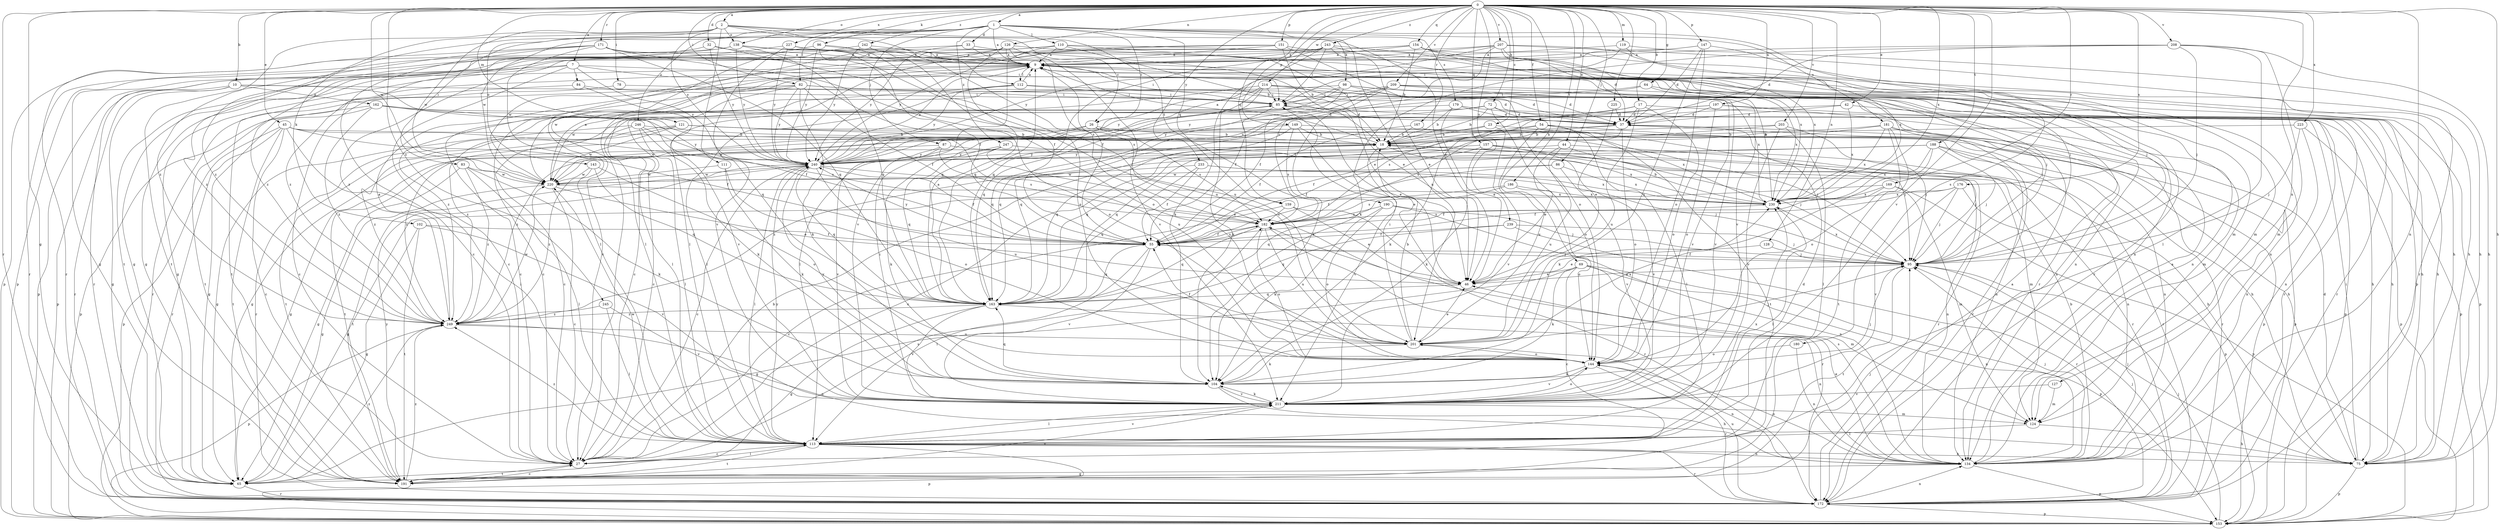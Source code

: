 strict digraph  {
0;
1;
2;
7;
9;
10;
17;
18;
23;
26;
27;
32;
33;
37;
42;
44;
45;
46;
54;
55;
64;
65;
69;
72;
75;
78;
82;
83;
84;
85;
86;
87;
95;
96;
98;
102;
104;
110;
111;
112;
113;
119;
121;
124;
126;
127;
128;
134;
138;
143;
144;
147;
149;
151;
153;
154;
157;
159;
162;
163;
167;
169;
171;
172;
176;
179;
180;
181;
182;
186;
188;
190;
191;
197;
201;
203;
207;
208;
209;
211;
214;
220;
223;
225;
227;
230;
233;
239;
240;
242;
243;
245;
246;
247;
249;
0 -> 1  [label=a];
0 -> 2  [label=a];
0 -> 7  [label=a];
0 -> 10  [label=b];
0 -> 17  [label=b];
0 -> 23  [label=c];
0 -> 32  [label=d];
0 -> 42  [label=e];
0 -> 44  [label=e];
0 -> 45  [label=e];
0 -> 54  [label=f];
0 -> 64  [label=g];
0 -> 65  [label=g];
0 -> 69  [label=h];
0 -> 72  [label=h];
0 -> 75  [label=h];
0 -> 78  [label=i];
0 -> 82  [label=i];
0 -> 86  [label=j];
0 -> 96  [label=k];
0 -> 119  [label=m];
0 -> 121  [label=m];
0 -> 126  [label=n];
0 -> 127  [label=n];
0 -> 128  [label=n];
0 -> 134  [label=n];
0 -> 138  [label=o];
0 -> 147  [label=p];
0 -> 149  [label=p];
0 -> 151  [label=p];
0 -> 154  [label=q];
0 -> 157  [label=q];
0 -> 159  [label=q];
0 -> 167  [label=r];
0 -> 169  [label=r];
0 -> 171  [label=r];
0 -> 172  [label=r];
0 -> 176  [label=s];
0 -> 186  [label=t];
0 -> 188  [label=t];
0 -> 197  [label=u];
0 -> 203  [label=v];
0 -> 207  [label=v];
0 -> 208  [label=v];
0 -> 209  [label=v];
0 -> 211  [label=v];
0 -> 214  [label=w];
0 -> 220  [label=w];
0 -> 223  [label=x];
0 -> 225  [label=x];
0 -> 227  [label=x];
0 -> 230  [label=x];
0 -> 233  [label=y];
0 -> 239  [label=y];
0 -> 242  [label=z];
0 -> 243  [label=z];
0 -> 245  [label=z];
1 -> 9  [label=a];
1 -> 26  [label=c];
1 -> 33  [label=d];
1 -> 82  [label=i];
1 -> 83  [label=i];
1 -> 87  [label=j];
1 -> 98  [label=k];
1 -> 102  [label=k];
1 -> 110  [label=l];
1 -> 159  [label=q];
1 -> 179  [label=s];
1 -> 180  [label=s];
1 -> 181  [label=s];
1 -> 201  [label=u];
1 -> 220  [label=w];
1 -> 246  [label=z];
1 -> 247  [label=z];
1 -> 249  [label=z];
2 -> 26  [label=c];
2 -> 46  [label=e];
2 -> 111  [label=l];
2 -> 112  [label=l];
2 -> 138  [label=o];
2 -> 143  [label=o];
2 -> 190  [label=t];
2 -> 220  [label=w];
2 -> 240  [label=y];
2 -> 249  [label=z];
7 -> 27  [label=c];
7 -> 65  [label=g];
7 -> 84  [label=i];
7 -> 134  [label=n];
7 -> 144  [label=o];
7 -> 172  [label=r];
7 -> 240  [label=y];
9 -> 85  [label=i];
9 -> 95  [label=j];
9 -> 112  [label=l];
9 -> 134  [label=n];
9 -> 153  [label=p];
9 -> 172  [label=r];
9 -> 182  [label=s];
9 -> 191  [label=t];
9 -> 220  [label=w];
10 -> 37  [label=d];
10 -> 65  [label=g];
10 -> 153  [label=p];
10 -> 162  [label=q];
10 -> 163  [label=q];
10 -> 172  [label=r];
17 -> 37  [label=d];
17 -> 75  [label=h];
17 -> 144  [label=o];
17 -> 182  [label=s];
17 -> 201  [label=u];
17 -> 240  [label=y];
18 -> 9  [label=a];
18 -> 27  [label=c];
18 -> 65  [label=g];
18 -> 124  [label=m];
18 -> 211  [label=v];
18 -> 230  [label=x];
18 -> 240  [label=y];
23 -> 18  [label=b];
23 -> 65  [label=g];
23 -> 95  [label=j];
23 -> 201  [label=u];
26 -> 18  [label=b];
26 -> 134  [label=n];
26 -> 182  [label=s];
26 -> 220  [label=w];
26 -> 249  [label=z];
27 -> 18  [label=b];
27 -> 113  [label=l];
27 -> 182  [label=s];
27 -> 191  [label=t];
32 -> 9  [label=a];
32 -> 201  [label=u];
32 -> 240  [label=y];
32 -> 249  [label=z];
33 -> 9  [label=a];
33 -> 46  [label=e];
33 -> 153  [label=p];
33 -> 240  [label=y];
37 -> 18  [label=b];
37 -> 144  [label=o];
37 -> 153  [label=p];
37 -> 182  [label=s];
37 -> 249  [label=z];
42 -> 37  [label=d];
42 -> 153  [label=p];
42 -> 163  [label=q];
42 -> 230  [label=x];
44 -> 46  [label=e];
44 -> 95  [label=j];
44 -> 172  [label=r];
44 -> 201  [label=u];
44 -> 240  [label=y];
45 -> 18  [label=b];
45 -> 27  [label=c];
45 -> 55  [label=f];
45 -> 113  [label=l];
45 -> 153  [label=p];
45 -> 172  [label=r];
45 -> 182  [label=s];
45 -> 191  [label=t];
46 -> 163  [label=q];
54 -> 18  [label=b];
54 -> 75  [label=h];
54 -> 113  [label=l];
54 -> 163  [label=q];
54 -> 191  [label=t];
54 -> 211  [label=v];
55 -> 95  [label=j];
55 -> 113  [label=l];
55 -> 163  [label=q];
55 -> 182  [label=s];
55 -> 211  [label=v];
55 -> 240  [label=y];
64 -> 85  [label=i];
64 -> 153  [label=p];
64 -> 230  [label=x];
64 -> 240  [label=y];
65 -> 172  [label=r];
65 -> 249  [label=z];
69 -> 27  [label=c];
69 -> 46  [label=e];
69 -> 65  [label=g];
69 -> 104  [label=k];
69 -> 124  [label=m];
69 -> 134  [label=n];
69 -> 153  [label=p];
72 -> 18  [label=b];
72 -> 27  [label=c];
72 -> 37  [label=d];
72 -> 144  [label=o];
72 -> 153  [label=p];
72 -> 163  [label=q];
75 -> 37  [label=d];
75 -> 85  [label=i];
75 -> 95  [label=j];
75 -> 153  [label=p];
78 -> 27  [label=c];
78 -> 85  [label=i];
82 -> 27  [label=c];
82 -> 55  [label=f];
82 -> 85  [label=i];
82 -> 104  [label=k];
82 -> 113  [label=l];
82 -> 134  [label=n];
82 -> 172  [label=r];
82 -> 240  [label=y];
83 -> 65  [label=g];
83 -> 104  [label=k];
83 -> 113  [label=l];
83 -> 220  [label=w];
83 -> 249  [label=z];
84 -> 85  [label=i];
84 -> 191  [label=t];
84 -> 211  [label=v];
85 -> 37  [label=d];
85 -> 46  [label=e];
85 -> 163  [label=q];
85 -> 249  [label=z];
86 -> 55  [label=f];
86 -> 211  [label=v];
86 -> 220  [label=w];
86 -> 230  [label=x];
87 -> 75  [label=h];
87 -> 182  [label=s];
87 -> 191  [label=t];
87 -> 211  [label=v];
87 -> 240  [label=y];
95 -> 46  [label=e];
95 -> 55  [label=f];
95 -> 191  [label=t];
95 -> 230  [label=x];
96 -> 9  [label=a];
96 -> 55  [label=f];
96 -> 113  [label=l];
96 -> 144  [label=o];
96 -> 240  [label=y];
98 -> 37  [label=d];
98 -> 55  [label=f];
98 -> 75  [label=h];
98 -> 85  [label=i];
98 -> 95  [label=j];
98 -> 113  [label=l];
98 -> 249  [label=z];
102 -> 55  [label=f];
102 -> 65  [label=g];
102 -> 191  [label=t];
102 -> 211  [label=v];
104 -> 75  [label=h];
104 -> 95  [label=j];
104 -> 163  [label=q];
104 -> 211  [label=v];
104 -> 240  [label=y];
110 -> 9  [label=a];
110 -> 18  [label=b];
110 -> 65  [label=g];
110 -> 124  [label=m];
110 -> 172  [label=r];
110 -> 211  [label=v];
110 -> 249  [label=z];
111 -> 104  [label=k];
111 -> 144  [label=o];
111 -> 220  [label=w];
112 -> 9  [label=a];
112 -> 27  [label=c];
112 -> 85  [label=i];
112 -> 113  [label=l];
112 -> 230  [label=x];
112 -> 240  [label=y];
113 -> 27  [label=c];
113 -> 37  [label=d];
113 -> 75  [label=h];
113 -> 134  [label=n];
113 -> 153  [label=p];
113 -> 172  [label=r];
113 -> 191  [label=t];
113 -> 211  [label=v];
113 -> 220  [label=w];
113 -> 230  [label=x];
113 -> 240  [label=y];
113 -> 249  [label=z];
119 -> 9  [label=a];
119 -> 75  [label=h];
119 -> 85  [label=i];
119 -> 230  [label=x];
121 -> 18  [label=b];
121 -> 95  [label=j];
121 -> 191  [label=t];
121 -> 220  [label=w];
121 -> 230  [label=x];
121 -> 249  [label=z];
124 -> 75  [label=h];
124 -> 113  [label=l];
126 -> 9  [label=a];
126 -> 27  [label=c];
126 -> 46  [label=e];
126 -> 55  [label=f];
126 -> 113  [label=l];
126 -> 163  [label=q];
126 -> 211  [label=v];
127 -> 124  [label=m];
127 -> 211  [label=v];
128 -> 46  [label=e];
128 -> 95  [label=j];
134 -> 9  [label=a];
134 -> 18  [label=b];
134 -> 46  [label=e];
134 -> 65  [label=g];
134 -> 95  [label=j];
134 -> 144  [label=o];
134 -> 153  [label=p];
134 -> 182  [label=s];
138 -> 9  [label=a];
138 -> 134  [label=n];
138 -> 153  [label=p];
138 -> 163  [label=q];
138 -> 172  [label=r];
138 -> 201  [label=u];
138 -> 240  [label=y];
143 -> 144  [label=o];
143 -> 163  [label=q];
143 -> 220  [label=w];
143 -> 249  [label=z];
144 -> 104  [label=k];
144 -> 134  [label=n];
144 -> 172  [label=r];
144 -> 211  [label=v];
147 -> 9  [label=a];
147 -> 37  [label=d];
147 -> 95  [label=j];
147 -> 144  [label=o];
147 -> 163  [label=q];
147 -> 201  [label=u];
149 -> 18  [label=b];
149 -> 46  [label=e];
149 -> 153  [label=p];
149 -> 163  [label=q];
149 -> 182  [label=s];
149 -> 220  [label=w];
151 -> 9  [label=a];
151 -> 18  [label=b];
151 -> 144  [label=o];
151 -> 153  [label=p];
151 -> 240  [label=y];
151 -> 249  [label=z];
153 -> 95  [label=j];
154 -> 9  [label=a];
154 -> 18  [label=b];
154 -> 65  [label=g];
154 -> 75  [label=h];
154 -> 124  [label=m];
154 -> 220  [label=w];
154 -> 230  [label=x];
157 -> 55  [label=f];
157 -> 95  [label=j];
157 -> 104  [label=k];
157 -> 172  [label=r];
157 -> 211  [label=v];
157 -> 240  [label=y];
159 -> 27  [label=c];
159 -> 46  [label=e];
159 -> 172  [label=r];
159 -> 182  [label=s];
162 -> 37  [label=d];
162 -> 55  [label=f];
162 -> 65  [label=g];
162 -> 153  [label=p];
162 -> 201  [label=u];
162 -> 249  [label=z];
163 -> 9  [label=a];
163 -> 65  [label=g];
163 -> 134  [label=n];
163 -> 211  [label=v];
163 -> 249  [label=z];
167 -> 18  [label=b];
167 -> 55  [label=f];
167 -> 134  [label=n];
169 -> 55  [label=f];
169 -> 124  [label=m];
169 -> 153  [label=p];
169 -> 163  [label=q];
169 -> 230  [label=x];
171 -> 9  [label=a];
171 -> 27  [label=c];
171 -> 85  [label=i];
171 -> 113  [label=l];
171 -> 144  [label=o];
171 -> 163  [label=q];
171 -> 172  [label=r];
171 -> 191  [label=t];
172 -> 9  [label=a];
172 -> 95  [label=j];
172 -> 134  [label=n];
172 -> 153  [label=p];
172 -> 201  [label=u];
176 -> 55  [label=f];
176 -> 95  [label=j];
176 -> 153  [label=p];
176 -> 211  [label=v];
176 -> 230  [label=x];
179 -> 18  [label=b];
179 -> 27  [label=c];
179 -> 37  [label=d];
179 -> 46  [label=e];
179 -> 75  [label=h];
180 -> 134  [label=n];
180 -> 144  [label=o];
181 -> 18  [label=b];
181 -> 55  [label=f];
181 -> 75  [label=h];
181 -> 144  [label=o];
181 -> 172  [label=r];
181 -> 191  [label=t];
181 -> 230  [label=x];
182 -> 55  [label=f];
182 -> 144  [label=o];
182 -> 163  [label=q];
182 -> 172  [label=r];
182 -> 201  [label=u];
186 -> 65  [label=g];
186 -> 144  [label=o];
186 -> 182  [label=s];
186 -> 230  [label=x];
188 -> 95  [label=j];
188 -> 104  [label=k];
188 -> 134  [label=n];
188 -> 172  [label=r];
188 -> 230  [label=x];
188 -> 240  [label=y];
188 -> 249  [label=z];
190 -> 95  [label=j];
190 -> 104  [label=k];
190 -> 134  [label=n];
190 -> 144  [label=o];
190 -> 182  [label=s];
191 -> 27  [label=c];
191 -> 95  [label=j];
191 -> 211  [label=v];
191 -> 240  [label=y];
191 -> 249  [label=z];
197 -> 37  [label=d];
197 -> 104  [label=k];
197 -> 124  [label=m];
197 -> 134  [label=n];
197 -> 144  [label=o];
197 -> 240  [label=y];
201 -> 18  [label=b];
201 -> 46  [label=e];
201 -> 55  [label=f];
201 -> 85  [label=i];
201 -> 95  [label=j];
201 -> 104  [label=k];
201 -> 144  [label=o];
201 -> 230  [label=x];
203 -> 18  [label=b];
203 -> 95  [label=j];
203 -> 113  [label=l];
203 -> 163  [label=q];
203 -> 211  [label=v];
207 -> 9  [label=a];
207 -> 27  [label=c];
207 -> 37  [label=d];
207 -> 134  [label=n];
207 -> 172  [label=r];
207 -> 182  [label=s];
207 -> 230  [label=x];
207 -> 240  [label=y];
208 -> 9  [label=a];
208 -> 37  [label=d];
208 -> 75  [label=h];
208 -> 95  [label=j];
208 -> 104  [label=k];
208 -> 113  [label=l];
208 -> 124  [label=m];
209 -> 55  [label=f];
209 -> 75  [label=h];
209 -> 85  [label=i];
209 -> 104  [label=k];
209 -> 172  [label=r];
209 -> 211  [label=v];
209 -> 220  [label=w];
211 -> 85  [label=i];
211 -> 104  [label=k];
211 -> 113  [label=l];
211 -> 124  [label=m];
211 -> 144  [label=o];
214 -> 27  [label=c];
214 -> 37  [label=d];
214 -> 85  [label=i];
214 -> 104  [label=k];
214 -> 163  [label=q];
214 -> 172  [label=r];
214 -> 211  [label=v];
214 -> 240  [label=y];
220 -> 9  [label=a];
220 -> 27  [label=c];
220 -> 46  [label=e];
220 -> 65  [label=g];
220 -> 230  [label=x];
223 -> 18  [label=b];
223 -> 95  [label=j];
223 -> 134  [label=n];
223 -> 153  [label=p];
225 -> 37  [label=d];
225 -> 46  [label=e];
227 -> 9  [label=a];
227 -> 75  [label=h];
227 -> 191  [label=t];
227 -> 211  [label=v];
227 -> 240  [label=y];
230 -> 9  [label=a];
230 -> 18  [label=b];
230 -> 113  [label=l];
230 -> 182  [label=s];
233 -> 55  [label=f];
233 -> 95  [label=j];
233 -> 163  [label=q];
233 -> 220  [label=w];
233 -> 230  [label=x];
239 -> 55  [label=f];
239 -> 95  [label=j];
239 -> 163  [label=q];
239 -> 172  [label=r];
240 -> 9  [label=a];
240 -> 27  [label=c];
240 -> 55  [label=f];
240 -> 113  [label=l];
240 -> 134  [label=n];
240 -> 163  [label=q];
240 -> 191  [label=t];
240 -> 201  [label=u];
240 -> 220  [label=w];
242 -> 9  [label=a];
242 -> 55  [label=f];
242 -> 182  [label=s];
242 -> 240  [label=y];
242 -> 249  [label=z];
243 -> 9  [label=a];
243 -> 46  [label=e];
243 -> 65  [label=g];
243 -> 85  [label=i];
243 -> 95  [label=j];
243 -> 104  [label=k];
243 -> 163  [label=q];
243 -> 211  [label=v];
245 -> 113  [label=l];
245 -> 211  [label=v];
245 -> 249  [label=z];
246 -> 18  [label=b];
246 -> 65  [label=g];
246 -> 104  [label=k];
246 -> 113  [label=l];
246 -> 172  [label=r];
246 -> 240  [label=y];
247 -> 46  [label=e];
247 -> 104  [label=k];
247 -> 163  [label=q];
247 -> 172  [label=r];
247 -> 240  [label=y];
249 -> 9  [label=a];
249 -> 134  [label=n];
249 -> 153  [label=p];
249 -> 201  [label=u];
249 -> 220  [label=w];
}
